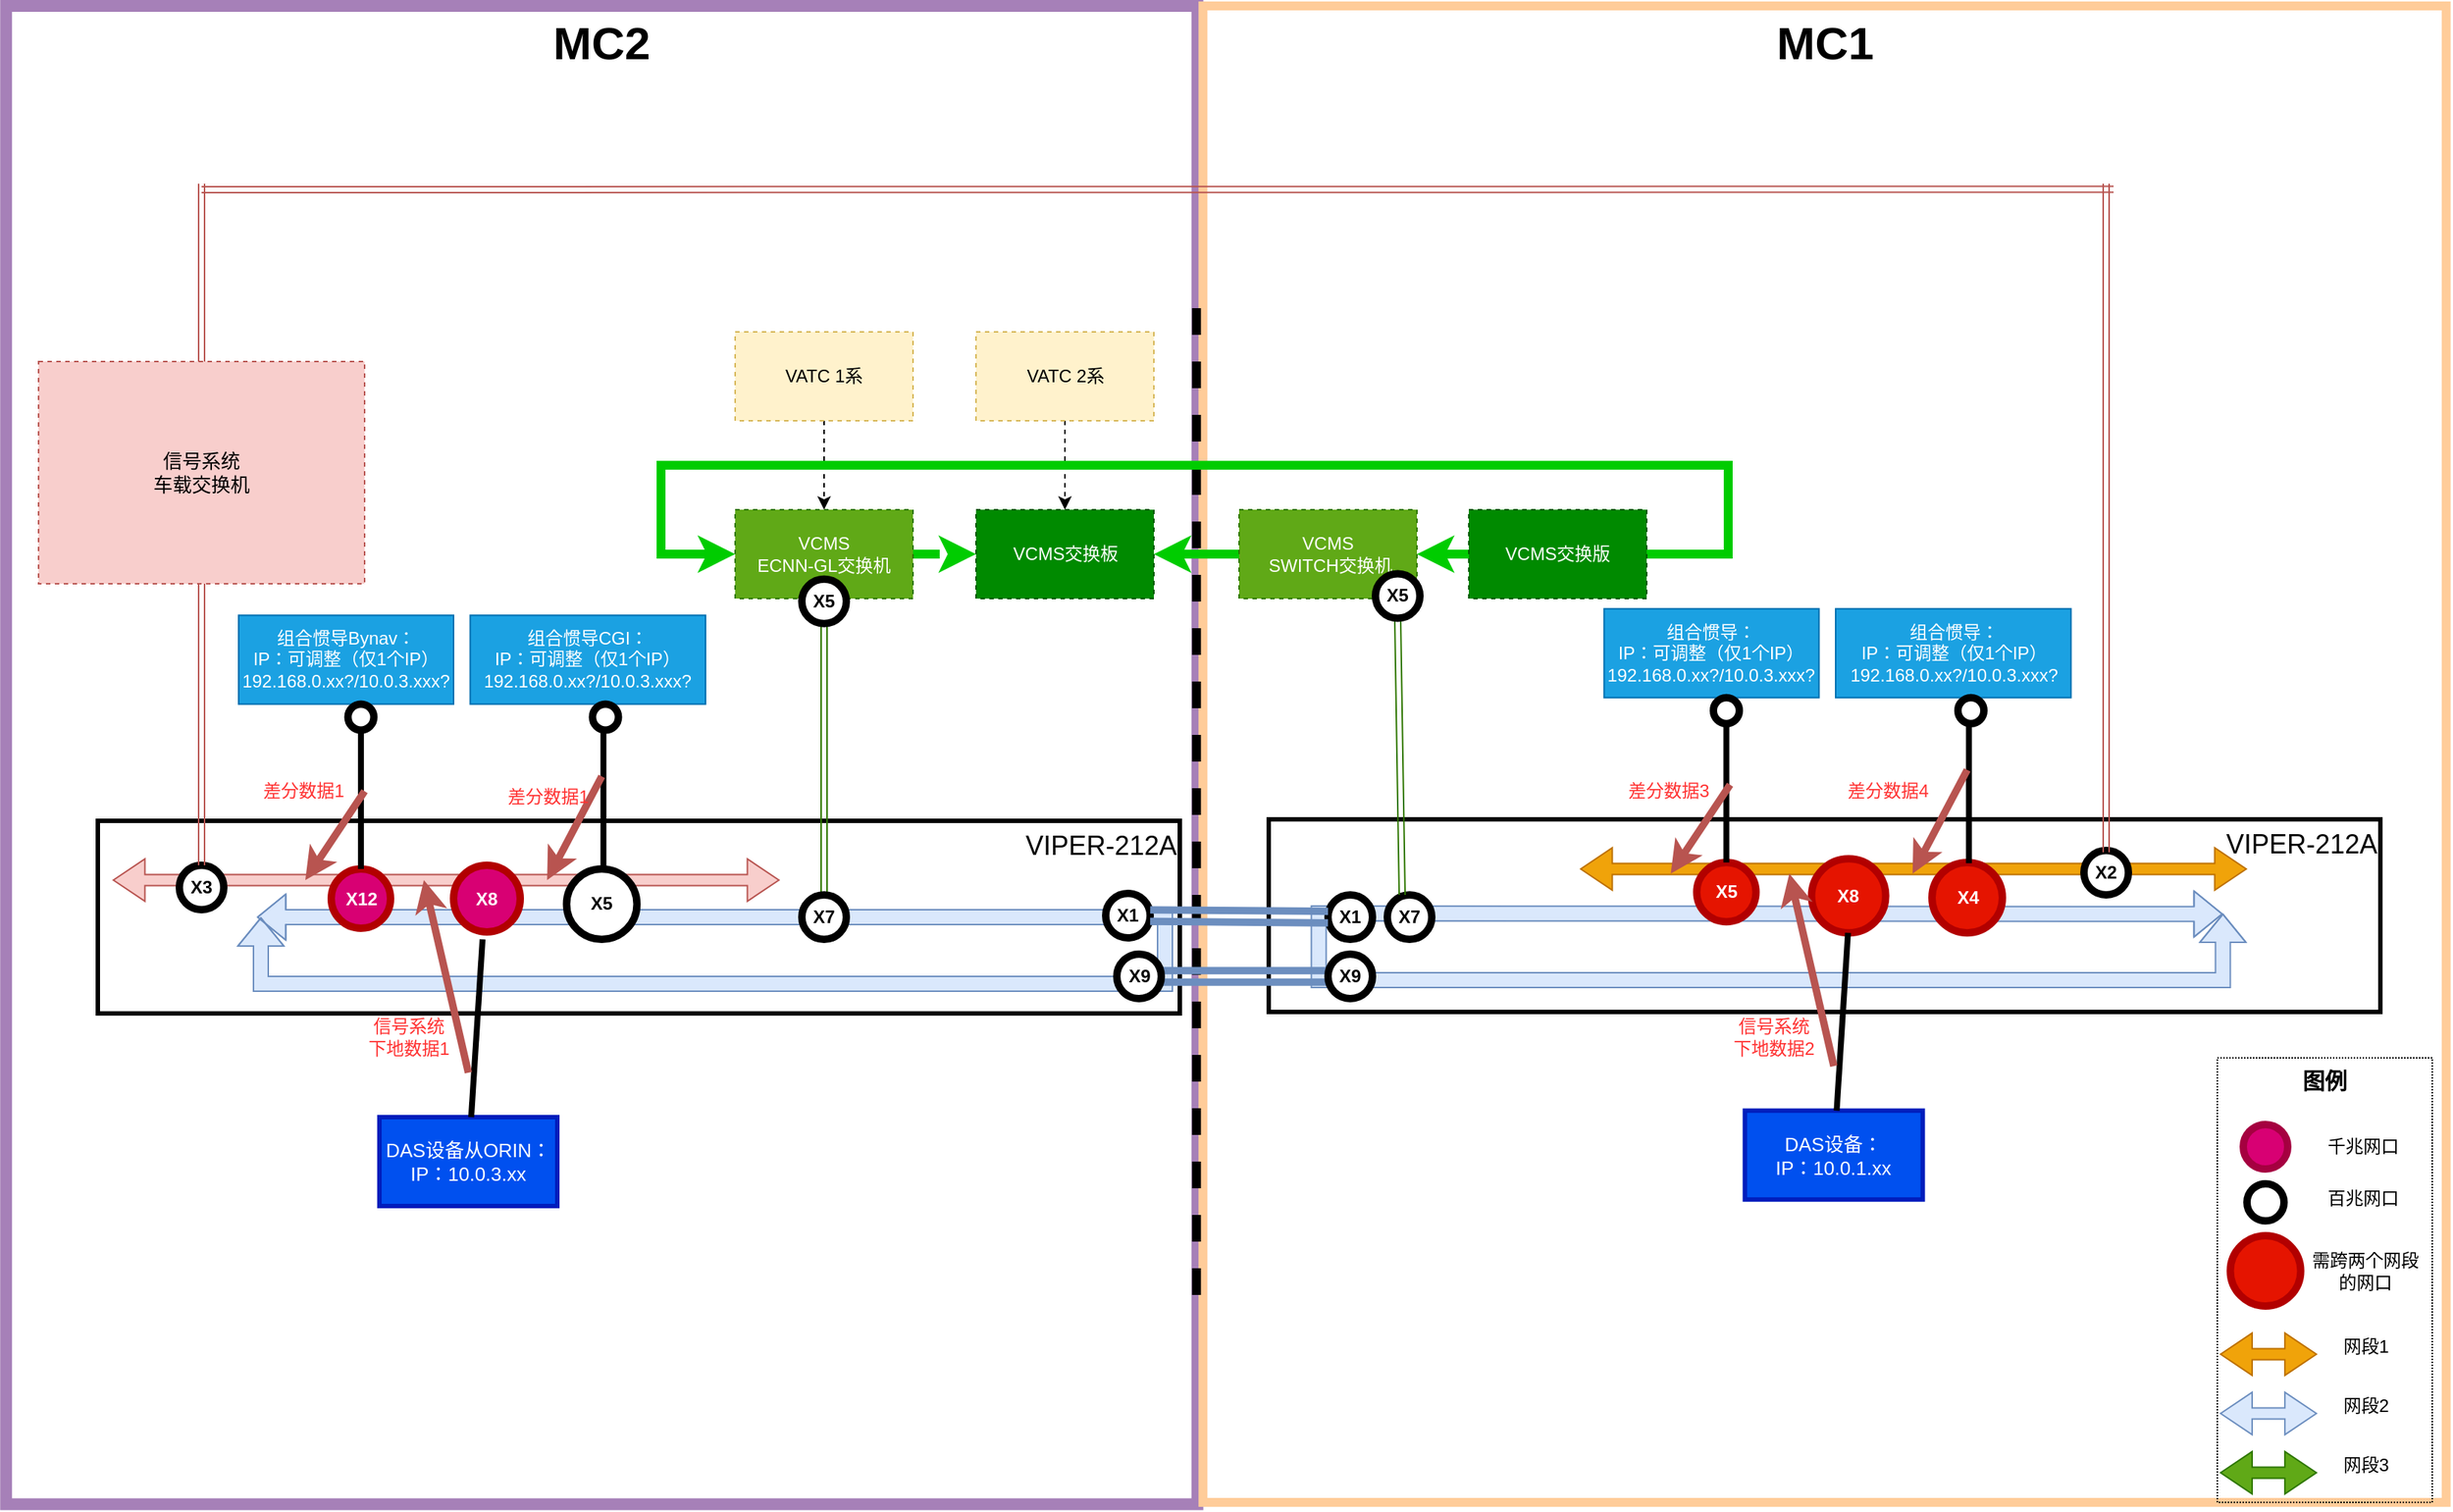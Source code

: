 <mxfile version="24.4.13" type="github">
  <diagram name="Page-1" id="gXQe6kUvt1ci6GSDuus0">
    <mxGraphModel dx="3617" dy="1268" grid="1" gridSize="10" guides="1" tooltips="1" connect="1" arrows="1" fold="1" page="1" pageScale="1" pageWidth="827" pageHeight="1169" math="0" shadow="0">
      <root>
        <mxCell id="0" />
        <mxCell id="1" parent="0" />
        <mxCell id="jGMOLD6ypz5nmFyFvWFf-1" value="MC2" style="text;align=center;html=1;verticalAlign=top;whiteSpace=wrap;rounded=0;fontSize=31;fontStyle=1;strokeWidth=8;fillColor=default;strokeColor=#A680B8;" vertex="1" parent="1">
          <mxGeometry x="-301.88" y="620" width="803.75" height="1011.25" as="geometry" />
        </mxCell>
        <mxCell id="jGMOLD6ypz5nmFyFvWFf-2" value="MC1" style="text;strokeColor=#FFCC99;align=center;fillColor=default;html=1;verticalAlign=top;whiteSpace=wrap;rounded=0;fontSize=31;fontStyle=1;horizontal=1;strokeWidth=6;" vertex="1" parent="1">
          <mxGeometry x="505.63" y="620" width="838.75" height="1010" as="geometry" />
        </mxCell>
        <mxCell id="jGMOLD6ypz5nmFyFvWFf-3" style="edgeStyle=orthogonalEdgeStyle;rounded=0;orthogonalLoop=1;jettySize=auto;html=1;exitX=0.5;exitY=1;exitDx=0;exitDy=0;entryX=0.5;entryY=0;entryDx=0;entryDy=0;dashed=1;" edge="1" parent="1" source="jGMOLD6ypz5nmFyFvWFf-4" target="jGMOLD6ypz5nmFyFvWFf-8">
          <mxGeometry relative="1" as="geometry" />
        </mxCell>
        <mxCell id="jGMOLD6ypz5nmFyFvWFf-4" value="VATC 1系" style="rounded=0;whiteSpace=wrap;html=1;fillColor=#fff2cc;strokeColor=#d6b656;dashed=1;" vertex="1" parent="1">
          <mxGeometry x="190" y="840" width="120" height="60" as="geometry" />
        </mxCell>
        <mxCell id="jGMOLD6ypz5nmFyFvWFf-5" style="edgeStyle=orthogonalEdgeStyle;rounded=0;orthogonalLoop=1;jettySize=auto;html=1;exitX=0.5;exitY=1;exitDx=0;exitDy=0;dashed=1;" edge="1" parent="1" source="jGMOLD6ypz5nmFyFvWFf-6" target="jGMOLD6ypz5nmFyFvWFf-9">
          <mxGeometry relative="1" as="geometry" />
        </mxCell>
        <mxCell id="jGMOLD6ypz5nmFyFvWFf-6" value="VATC 2系" style="rounded=0;whiteSpace=wrap;html=1;fillColor=#fff2cc;strokeColor=#d6b656;dashed=1;" vertex="1" parent="1">
          <mxGeometry x="352.5" y="840" width="120" height="60" as="geometry" />
        </mxCell>
        <mxCell id="jGMOLD6ypz5nmFyFvWFf-7" style="edgeStyle=orthogonalEdgeStyle;rounded=0;orthogonalLoop=1;jettySize=auto;html=1;exitX=1;exitY=0.5;exitDx=0;exitDy=0;entryX=0;entryY=0.5;entryDx=0;entryDy=0;dashed=1;strokeColor=#00CC00;strokeWidth=6;" edge="1" parent="1" source="jGMOLD6ypz5nmFyFvWFf-8" target="jGMOLD6ypz5nmFyFvWFf-9">
          <mxGeometry relative="1" as="geometry" />
        </mxCell>
        <mxCell id="jGMOLD6ypz5nmFyFvWFf-8" value="VCMS&lt;br&gt;ECNN-GL交换机" style="rounded=0;whiteSpace=wrap;html=1;fillColor=#60a917;strokeColor=#2D7600;dashed=1;fontColor=#ffffff;" vertex="1" parent="1">
          <mxGeometry x="190" y="960" width="120" height="60" as="geometry" />
        </mxCell>
        <mxCell id="jGMOLD6ypz5nmFyFvWFf-9" value="VCMS交换板" style="rounded=0;whiteSpace=wrap;html=1;fillColor=#008a00;strokeColor=#005700;dashed=1;fontColor=#ffffff;" vertex="1" parent="1">
          <mxGeometry x="352.5" y="960" width="120" height="60" as="geometry" />
        </mxCell>
        <mxCell id="jGMOLD6ypz5nmFyFvWFf-12" value="" style="endArrow=none;dashed=1;html=1;rounded=0;fontStyle=1;fontSize=20;strokeWidth=6;" edge="1" parent="1">
          <mxGeometry width="50" height="50" relative="1" as="geometry">
            <mxPoint x="501.25" y="1490" as="sourcePoint" />
            <mxPoint x="501.25" y="810" as="targetPoint" />
          </mxGeometry>
        </mxCell>
        <mxCell id="jGMOLD6ypz5nmFyFvWFf-13" value="&lt;font style=&quot;font-size: 18px;&quot;&gt;VIPER-212A&lt;/font&gt;" style="rounded=0;whiteSpace=wrap;html=1;fontSize=13;strokeWidth=3;verticalAlign=top;align=right;" vertex="1" parent="1">
          <mxGeometry x="-240" y="1170" width="730" height="130" as="geometry" />
        </mxCell>
        <mxCell id="jGMOLD6ypz5nmFyFvWFf-15" value="" style="endArrow=classic;html=1;rounded=0;fillColor=#60a917;strokeColor=#2D7600;shape=link;exitX=0.5;exitY=1;exitDx=0;exitDy=0;entryX=0.5;entryY=0;entryDx=0;entryDy=0;" edge="1" parent="1" source="jGMOLD6ypz5nmFyFvWFf-8" target="jGMOLD6ypz5nmFyFvWFf-26">
          <mxGeometry width="50" height="50" relative="1" as="geometry">
            <mxPoint x="267.5" y="1380" as="sourcePoint" />
            <mxPoint x="280" y="1240" as="targetPoint" />
            <Array as="points">
              <mxPoint x="250" y="1120" />
            </Array>
          </mxGeometry>
        </mxCell>
        <mxCell id="jGMOLD6ypz5nmFyFvWFf-19" value="DAS设备从ORIN：&lt;br&gt;IP：10.0.3.xx" style="rounded=0;whiteSpace=wrap;html=1;fontSize=13;fillColor=#0050ef;strokeColor=#001DBC;strokeWidth=3;fontColor=#ffffff;" vertex="1" parent="1">
          <mxGeometry x="-50" y="1370" width="120" height="60" as="geometry" />
        </mxCell>
        <mxCell id="jGMOLD6ypz5nmFyFvWFf-20" value="" style="shape=flexArrow;endArrow=classic;startArrow=classic;html=1;rounded=0;fillColor=#f8cecc;strokeColor=#b85450;width=7.586;endSize=6.753;startSize=6.753;" edge="1" parent="1">
          <mxGeometry width="100" height="100" relative="1" as="geometry">
            <mxPoint x="220" y="1210" as="sourcePoint" />
            <mxPoint x="-230" y="1210" as="targetPoint" />
          </mxGeometry>
        </mxCell>
        <mxCell id="jGMOLD6ypz5nmFyFvWFf-21" value="信号系统&lt;div&gt;车载交换机&lt;/div&gt;" style="rounded=0;whiteSpace=wrap;html=1;fillColor=#f8cecc;strokeColor=#b85450;fontSize=13;dashed=1;" vertex="1" parent="1">
          <mxGeometry x="-280" y="860" width="220" height="150" as="geometry" />
        </mxCell>
        <mxCell id="jGMOLD6ypz5nmFyFvWFf-22" value="X3" style="ellipse;whiteSpace=wrap;html=1;aspect=fixed;fontStyle=1;strokeWidth=5;" vertex="1" parent="1">
          <mxGeometry x="-185" y="1200" width="30" height="30" as="geometry" />
        </mxCell>
        <mxCell id="jGMOLD6ypz5nmFyFvWFf-24" value="组合惯导Bynav：&lt;br&gt;IP：可调整（仅1个IP）&lt;br&gt;192.168.0.xx?/10.0.3.xxx?" style="rounded=0;whiteSpace=wrap;html=1;fillColor=#1ba1e2;fontColor=#ffffff;strokeColor=#006EAF;" vertex="1" parent="1">
          <mxGeometry x="-145" y="1031.25" width="145" height="60" as="geometry" />
        </mxCell>
        <mxCell id="jGMOLD6ypz5nmFyFvWFf-25" value="" style="shape=flexArrow;endArrow=classic;startArrow=classic;html=1;rounded=0;strokeColor=#6c8ebf;fillColor=#dae8fc;exitX=0.147;exitY=0.5;exitDx=0;exitDy=0;exitPerimeter=0;" edge="1" parent="1" source="jGMOLD6ypz5nmFyFvWFf-13">
          <mxGeometry width="100" height="100" relative="1" as="geometry">
            <mxPoint x="-50" y="1235" as="sourcePoint" />
            <mxPoint x="-130" y="1235" as="targetPoint" />
            <Array as="points">
              <mxPoint x="480" y="1235" />
              <mxPoint x="480" y="1280" />
              <mxPoint x="-130" y="1280" />
            </Array>
          </mxGeometry>
        </mxCell>
        <mxCell id="jGMOLD6ypz5nmFyFvWFf-26" value="X7" style="ellipse;whiteSpace=wrap;html=1;aspect=fixed;fontStyle=1;strokeWidth=5;fillColor=default;fontColor=default;strokeColor=default;" vertex="1" parent="1">
          <mxGeometry x="235" y="1220" width="30" height="30" as="geometry" />
        </mxCell>
        <mxCell id="jGMOLD6ypz5nmFyFvWFf-28" value="X12" style="ellipse;whiteSpace=wrap;html=1;aspect=fixed;fontStyle=1;strokeWidth=5;fillColor=#d80073;fontColor=#ffffff;strokeColor=#B20000;" vertex="1" parent="1">
          <mxGeometry x="-82.5" y="1202.5" width="40" height="40" as="geometry" />
        </mxCell>
        <mxCell id="jGMOLD6ypz5nmFyFvWFf-29" value="" style="ellipse;whiteSpace=wrap;html=1;aspect=fixed;fontStyle=1;strokeWidth=5;" vertex="1" parent="1">
          <mxGeometry x="-71.25" y="1091.25" width="17.5" height="17.5" as="geometry" />
        </mxCell>
        <mxCell id="jGMOLD6ypz5nmFyFvWFf-30" value="组合惯导CGI：&lt;br&gt;IP：可调整（仅1个IP）&lt;br&gt;192.168.0.xx?/10.0.3.xxx?" style="rounded=0;whiteSpace=wrap;html=1;fillColor=#1ba1e2;fontColor=#ffffff;strokeColor=#006EAF;" vertex="1" parent="1">
          <mxGeometry x="11.25" y="1031.25" width="158.75" height="60" as="geometry" />
        </mxCell>
        <mxCell id="jGMOLD6ypz5nmFyFvWFf-31" value="" style="edgeStyle=orthogonalEdgeStyle;rounded=0;orthogonalLoop=1;jettySize=auto;html=1;" edge="1" parent="1" source="jGMOLD6ypz5nmFyFvWFf-32" target="jGMOLD6ypz5nmFyFvWFf-30">
          <mxGeometry relative="1" as="geometry">
            <Array as="points">
              <mxPoint x="91" y="1071" />
              <mxPoint x="91" y="1071" />
            </Array>
          </mxGeometry>
        </mxCell>
        <mxCell id="jGMOLD6ypz5nmFyFvWFf-32" value="" style="ellipse;whiteSpace=wrap;html=1;aspect=fixed;fontStyle=1;strokeWidth=5;" vertex="1" parent="1">
          <mxGeometry x="93.75" y="1091.25" width="17.5" height="17.5" as="geometry" />
        </mxCell>
        <mxCell id="jGMOLD6ypz5nmFyFvWFf-33" value="&lt;font color=&quot;#000000&quot;&gt;X5&lt;/font&gt;" style="ellipse;whiteSpace=wrap;html=1;aspect=fixed;fontStyle=1;strokeWidth=5;fillColor=#FFFFFF;fontColor=#ffffff;strokeColor=#000000;" vertex="1" parent="1">
          <mxGeometry x="76.25" y="1202.5" width="47.5" height="47.5" as="geometry" />
        </mxCell>
        <mxCell id="jGMOLD6ypz5nmFyFvWFf-34" style="edgeStyle=orthogonalEdgeStyle;rounded=0;orthogonalLoop=1;jettySize=auto;html=1;exitX=0;exitY=0.5;exitDx=0;exitDy=0;entryX=1;entryY=0.5;entryDx=0;entryDy=0;strokeColor=#00CC00;strokeWidth=6;" edge="1" parent="1" source="jGMOLD6ypz5nmFyFvWFf-35" target="jGMOLD6ypz5nmFyFvWFf-9">
          <mxGeometry relative="1" as="geometry" />
        </mxCell>
        <mxCell id="jGMOLD6ypz5nmFyFvWFf-35" value="VCMS&lt;br&gt;&amp;nbsp;SWITCH交换机" style="rounded=0;whiteSpace=wrap;html=1;fillColor=#60a917;strokeColor=#2D7600;dashed=1;fontColor=#ffffff;" vertex="1" parent="1">
          <mxGeometry x="530" y="960" width="120" height="60" as="geometry" />
        </mxCell>
        <mxCell id="jGMOLD6ypz5nmFyFvWFf-36" style="edgeStyle=orthogonalEdgeStyle;rounded=0;orthogonalLoop=1;jettySize=auto;html=1;exitX=0;exitY=0.5;exitDx=0;exitDy=0;strokeColor=#00CC00;strokeWidth=6;" edge="1" parent="1" source="jGMOLD6ypz5nmFyFvWFf-38" target="jGMOLD6ypz5nmFyFvWFf-35">
          <mxGeometry relative="1" as="geometry" />
        </mxCell>
        <mxCell id="jGMOLD6ypz5nmFyFvWFf-37" style="edgeStyle=orthogonalEdgeStyle;rounded=0;orthogonalLoop=1;jettySize=auto;html=1;exitX=1;exitY=0.5;exitDx=0;exitDy=0;entryX=0;entryY=0.5;entryDx=0;entryDy=0;strokeColor=#00CC00;strokeWidth=6;" edge="1" parent="1" source="jGMOLD6ypz5nmFyFvWFf-38" target="jGMOLD6ypz5nmFyFvWFf-8">
          <mxGeometry relative="1" as="geometry">
            <Array as="points">
              <mxPoint x="860" y="990" />
              <mxPoint x="860" y="930" />
              <mxPoint x="140" y="930" />
              <mxPoint x="140" y="990" />
            </Array>
          </mxGeometry>
        </mxCell>
        <mxCell id="jGMOLD6ypz5nmFyFvWFf-38" value="VCMS交换版" style="rounded=0;whiteSpace=wrap;html=1;fillColor=#008a00;strokeColor=#005700;dashed=1;fontColor=#ffffff;" vertex="1" parent="1">
          <mxGeometry x="685" y="960" width="120" height="60" as="geometry" />
        </mxCell>
        <mxCell id="jGMOLD6ypz5nmFyFvWFf-41" value="X1" style="ellipse;whiteSpace=wrap;html=1;aspect=fixed;fontStyle=1;strokeWidth=5;fillColor=default;fontColor=default;strokeColor=default;align=center;verticalAlign=middle;fontFamily=Helvetica;fontSize=12;" vertex="1" parent="1">
          <mxGeometry x="440" y="1219" width="30" height="30" as="geometry" />
        </mxCell>
        <mxCell id="jGMOLD6ypz5nmFyFvWFf-42" value="&lt;font style=&quot;font-size: 18px;&quot;&gt;VIPER-212A&lt;/font&gt;" style="rounded=0;whiteSpace=wrap;html=1;fontSize=13;strokeWidth=3;verticalAlign=top;direction=west;align=right;" vertex="1" parent="1">
          <mxGeometry x="550" y="1169" width="750" height="130" as="geometry" />
        </mxCell>
        <mxCell id="jGMOLD6ypz5nmFyFvWFf-47" value="" style="shape=flexArrow;endArrow=classic;startArrow=classic;html=1;rounded=0;fillColor=#f0a30a;strokeColor=#BD7000;width=7.586;endSize=6.753;startSize=6.753;" edge="1" parent="1">
          <mxGeometry width="100" height="100" relative="1" as="geometry">
            <mxPoint x="1210" y="1202.5" as="sourcePoint" />
            <mxPoint x="760" y="1202.5" as="targetPoint" />
          </mxGeometry>
        </mxCell>
        <mxCell id="jGMOLD6ypz5nmFyFvWFf-48" value="X2" style="ellipse;whiteSpace=wrap;html=1;aspect=fixed;fontStyle=1;strokeWidth=5;direction=west;" vertex="1" parent="1">
          <mxGeometry x="1100" y="1190" width="30" height="30" as="geometry" />
        </mxCell>
        <mxCell id="jGMOLD6ypz5nmFyFvWFf-49" value="" style="shape=flexArrow;endArrow=classic;startArrow=classic;html=1;rounded=0;strokeColor=#6c8ebf;fillColor=#dae8fc;entryX=0.147;entryY=0.5;entryDx=0;entryDy=0;entryPerimeter=0;" edge="1" parent="1">
          <mxGeometry width="100" height="100" relative="1" as="geometry">
            <mxPoint x="1193.75" y="1232.92" as="sourcePoint" />
            <mxPoint x="1193.75" y="1232.5" as="targetPoint" />
            <Array as="points">
              <mxPoint x="583.75" y="1232.5" />
              <mxPoint x="583.75" y="1277.5" />
              <mxPoint x="1193.75" y="1277.5" />
            </Array>
          </mxGeometry>
        </mxCell>
        <mxCell id="jGMOLD6ypz5nmFyFvWFf-50" value="X7" style="ellipse;whiteSpace=wrap;html=1;aspect=fixed;fontStyle=1;strokeWidth=5;fillColor=default;fontColor=default;strokeColor=default;direction=west;" vertex="1" parent="1">
          <mxGeometry x="630" y="1220" width="30" height="30" as="geometry" />
        </mxCell>
        <mxCell id="jGMOLD6ypz5nmFyFvWFf-51" value="X1" style="ellipse;whiteSpace=wrap;html=1;aspect=fixed;fontStyle=1;strokeWidth=5;fillColor=default;fontColor=default;strokeColor=default;direction=west;align=center;verticalAlign=middle;fontFamily=Helvetica;fontSize=12;" vertex="1" parent="1">
          <mxGeometry x="590" y="1220" width="30" height="30" as="geometry" />
        </mxCell>
        <mxCell id="jGMOLD6ypz5nmFyFvWFf-53" value="" style="endArrow=classic;html=1;rounded=0;fillColor=#f8cecc;strokeColor=#b85450;shape=link;exitX=0.5;exitY=0;exitDx=0;exitDy=0;" edge="1" parent="1">
          <mxGeometry width="50" height="50" relative="1" as="geometry">
            <mxPoint x="1115" y="1191.25" as="sourcePoint" />
            <mxPoint x="1115" y="740" as="targetPoint" />
          </mxGeometry>
        </mxCell>
        <mxCell id="jGMOLD6ypz5nmFyFvWFf-54" value="" style="endArrow=classic;html=1;rounded=0;fillColor=#60a917;strokeColor=#2D7600;shape=link;exitX=0.5;exitY=1;exitDx=0;exitDy=0;entryX=0.5;entryY=0;entryDx=0;entryDy=0;" edge="1" parent="1" source="jGMOLD6ypz5nmFyFvWFf-127">
          <mxGeometry width="50" height="50" relative="1" as="geometry">
            <mxPoint x="640" y="1020" as="sourcePoint" />
            <mxPoint x="640" y="1220" as="targetPoint" />
          </mxGeometry>
        </mxCell>
        <mxCell id="jGMOLD6ypz5nmFyFvWFf-58" value="" style="endArrow=classic;html=1;rounded=0;fillColor=#dae8fc;strokeColor=#6c8ebf;shape=link;exitX=1;exitY=0.5;exitDx=0;exitDy=0;entryX=1;entryY=0.5;entryDx=0;entryDy=0;strokeWidth=5;width=3.846;" edge="1" parent="1" source="jGMOLD6ypz5nmFyFvWFf-41" target="jGMOLD6ypz5nmFyFvWFf-51">
          <mxGeometry width="50" height="50" relative="1" as="geometry">
            <mxPoint x="420" y="1040" as="sourcePoint" />
            <mxPoint x="420" y="1240" as="targetPoint" />
            <Array as="points" />
          </mxGeometry>
        </mxCell>
        <mxCell id="jGMOLD6ypz5nmFyFvWFf-75" value="" style="endArrow=classic;html=1;rounded=0;fillColor=#dae8fc;strokeColor=#6c8ebf;shape=link;exitX=1;exitY=0.5;exitDx=0;exitDy=0;entryX=0;entryY=0.5;entryDx=0;entryDy=0;strokeWidth=5;width=3.846;" edge="1" parent="1" source="jGMOLD6ypz5nmFyFvWFf-76" target="jGMOLD6ypz5nmFyFvWFf-77">
          <mxGeometry width="50" height="50" relative="1" as="geometry">
            <mxPoint x="454" y="1274.5" as="sourcePoint" />
            <mxPoint x="630" y="1275.5" as="targetPoint" />
            <Array as="points" />
          </mxGeometry>
        </mxCell>
        <mxCell id="jGMOLD6ypz5nmFyFvWFf-76" value="X9" style="ellipse;whiteSpace=wrap;html=1;aspect=fixed;fontStyle=1;strokeWidth=5;fillColor=default;fontColor=default;strokeColor=default;" vertex="1" parent="1">
          <mxGeometry x="447.5" y="1260" width="30" height="30" as="geometry" />
        </mxCell>
        <mxCell id="jGMOLD6ypz5nmFyFvWFf-77" value="X9" style="ellipse;whiteSpace=wrap;html=1;aspect=fixed;fontStyle=1;strokeWidth=5;fillColor=default;fontColor=default;strokeColor=default;" vertex="1" parent="1">
          <mxGeometry x="590" y="1260" width="30" height="30" as="geometry" />
        </mxCell>
        <mxCell id="jGMOLD6ypz5nmFyFvWFf-78" value="X8" style="ellipse;whiteSpace=wrap;html=1;aspect=fixed;fontStyle=1;strokeWidth=5;fillColor=#d80073;fontColor=#ffffff;strokeColor=#B20000;align=center;verticalAlign=middle;fontFamily=Helvetica;fontSize=12;" vertex="1" parent="1">
          <mxGeometry y="1200" width="45" height="45" as="geometry" />
        </mxCell>
        <mxCell id="jGMOLD6ypz5nmFyFvWFf-79" value="" style="endArrow=none;html=1;rounded=0;entryX=0.5;entryY=1;entryDx=0;entryDy=0;strokeWidth=4;" edge="1" parent="1" source="jGMOLD6ypz5nmFyFvWFf-28" target="jGMOLD6ypz5nmFyFvWFf-29">
          <mxGeometry width="50" height="50" relative="1" as="geometry">
            <mxPoint x="280" y="1170" as="sourcePoint" />
            <mxPoint x="-67" y="1100" as="targetPoint" />
          </mxGeometry>
        </mxCell>
        <mxCell id="jGMOLD6ypz5nmFyFvWFf-80" value="" style="endArrow=classic;html=1;rounded=0;fillColor=#f8cecc;strokeColor=#b85450;strokeWidth=5;" edge="1" parent="1">
          <mxGeometry width="50" height="50" relative="1" as="geometry">
            <mxPoint x="-60" y="1150" as="sourcePoint" />
            <mxPoint x="-100" y="1210" as="targetPoint" />
            <Array as="points" />
          </mxGeometry>
        </mxCell>
        <mxCell id="jGMOLD6ypz5nmFyFvWFf-82" value="差分数据1" style="text;html=1;strokeColor=none;fillColor=none;align=center;verticalAlign=middle;whiteSpace=wrap;rounded=0;fontColor=#FF3333;" vertex="1" parent="1">
          <mxGeometry x="-131.25" y="1134.62" width="60" height="30" as="geometry" />
        </mxCell>
        <mxCell id="jGMOLD6ypz5nmFyFvWFf-84" value="" style="endArrow=none;html=1;rounded=0;entryX=0.5;entryY=1;entryDx=0;entryDy=0;strokeWidth=4;" edge="1" parent="1">
          <mxGeometry width="50" height="50" relative="1" as="geometry">
            <mxPoint x="101.13" y="1203" as="sourcePoint" />
            <mxPoint x="101.13" y="1109" as="targetPoint" />
          </mxGeometry>
        </mxCell>
        <mxCell id="jGMOLD6ypz5nmFyFvWFf-85" value="" style="endArrow=classic;html=1;rounded=0;fillColor=#f8cecc;strokeColor=#b85450;strokeWidth=5;" edge="1" parent="1">
          <mxGeometry width="50" height="50" relative="1" as="geometry">
            <mxPoint x="100" y="1140" as="sourcePoint" />
            <mxPoint x="63.13" y="1210" as="targetPoint" />
            <Array as="points" />
          </mxGeometry>
        </mxCell>
        <mxCell id="jGMOLD6ypz5nmFyFvWFf-87" value="差分数据1" style="text;html=1;strokeColor=none;fillColor=none;align=center;verticalAlign=middle;whiteSpace=wrap;rounded=0;fontColor=#FF3333;" vertex="1" parent="1">
          <mxGeometry x="33.75" y="1139" width="60" height="30" as="geometry" />
        </mxCell>
        <mxCell id="jGMOLD6ypz5nmFyFvWFf-89" value="" style="endArrow=none;html=1;rounded=0;entryX=0.5;entryY=1;entryDx=0;entryDy=0;strokeWidth=4;" edge="1" parent="1" source="jGMOLD6ypz5nmFyFvWFf-19">
          <mxGeometry width="50" height="50" relative="1" as="geometry">
            <mxPoint x="19.57" y="1344" as="sourcePoint" />
            <mxPoint x="19.57" y="1250" as="targetPoint" />
          </mxGeometry>
        </mxCell>
        <mxCell id="jGMOLD6ypz5nmFyFvWFf-91" value="" style="endArrow=classic;html=1;rounded=0;fillColor=#f8cecc;strokeColor=#b85450;strokeWidth=5;" edge="1" parent="1">
          <mxGeometry width="50" height="50" relative="1" as="geometry">
            <mxPoint x="10" y="1340" as="sourcePoint" />
            <mxPoint x="-20" y="1210" as="targetPoint" />
            <Array as="points" />
          </mxGeometry>
        </mxCell>
        <mxCell id="jGMOLD6ypz5nmFyFvWFf-92" value="信号系统下地数据1" style="text;html=1;strokeColor=none;fillColor=none;align=center;verticalAlign=middle;whiteSpace=wrap;rounded=0;fontColor=#FF3333;" vertex="1" parent="1">
          <mxGeometry x="-60" y="1301" width="60" height="30" as="geometry" />
        </mxCell>
        <mxCell id="jGMOLD6ypz5nmFyFvWFf-94" value="DAS设备：&lt;br&gt;IP：10.0.1.xx" style="rounded=0;whiteSpace=wrap;html=1;fontSize=13;fillColor=#0050ef;strokeColor=#001DBC;strokeWidth=3;fontColor=#ffffff;" vertex="1" parent="1">
          <mxGeometry x="871.25" y="1365.62" width="120" height="60" as="geometry" />
        </mxCell>
        <mxCell id="jGMOLD6ypz5nmFyFvWFf-95" value="组合惯导：&lt;br&gt;IP：可调整（仅1个IP）&lt;br&gt;192.168.0.xx?/10.0.3.xxx?" style="rounded=0;whiteSpace=wrap;html=1;fillColor=#1ba1e2;fontColor=#ffffff;strokeColor=#006EAF;" vertex="1" parent="1">
          <mxGeometry x="776.25" y="1026.87" width="145" height="60" as="geometry" />
        </mxCell>
        <mxCell id="jGMOLD6ypz5nmFyFvWFf-96" value="X5" style="ellipse;whiteSpace=wrap;html=1;aspect=fixed;fontStyle=1;strokeWidth=5;fillColor=#e51400;fontColor=#ffffff;strokeColor=#B20000;" vertex="1" parent="1">
          <mxGeometry x="838.75" y="1198.12" width="40" height="40" as="geometry" />
        </mxCell>
        <mxCell id="jGMOLD6ypz5nmFyFvWFf-97" value="" style="ellipse;whiteSpace=wrap;html=1;aspect=fixed;fontStyle=1;strokeWidth=5;" vertex="1" parent="1">
          <mxGeometry x="850" y="1086.87" width="17.5" height="17.5" as="geometry" />
        </mxCell>
        <mxCell id="jGMOLD6ypz5nmFyFvWFf-98" value="组合惯导：&lt;br&gt;IP：可调整（仅1个IP）&lt;br&gt;192.168.0.xx?/10.0.3.xxx?" style="rounded=0;whiteSpace=wrap;html=1;fillColor=#1ba1e2;fontColor=#ffffff;strokeColor=#006EAF;" vertex="1" parent="1">
          <mxGeometry x="932.5" y="1026.87" width="158.75" height="60" as="geometry" />
        </mxCell>
        <mxCell id="jGMOLD6ypz5nmFyFvWFf-99" value="" style="edgeStyle=orthogonalEdgeStyle;rounded=0;orthogonalLoop=1;jettySize=auto;html=1;" edge="1" parent="1" source="jGMOLD6ypz5nmFyFvWFf-100" target="jGMOLD6ypz5nmFyFvWFf-98">
          <mxGeometry relative="1" as="geometry">
            <Array as="points">
              <mxPoint x="1012.25" y="1066.62" />
              <mxPoint x="1012.25" y="1066.62" />
            </Array>
          </mxGeometry>
        </mxCell>
        <mxCell id="jGMOLD6ypz5nmFyFvWFf-100" value="" style="ellipse;whiteSpace=wrap;html=1;aspect=fixed;fontStyle=1;strokeWidth=5;" vertex="1" parent="1">
          <mxGeometry x="1015" y="1086.87" width="17.5" height="17.5" as="geometry" />
        </mxCell>
        <mxCell id="jGMOLD6ypz5nmFyFvWFf-101" value="X4" style="ellipse;whiteSpace=wrap;html=1;aspect=fixed;fontStyle=1;strokeWidth=5;fillColor=#e51400;fontColor=#ffffff;strokeColor=#B20000;" vertex="1" parent="1">
          <mxGeometry x="997.5" y="1198.12" width="47.5" height="47.5" as="geometry" />
        </mxCell>
        <mxCell id="jGMOLD6ypz5nmFyFvWFf-102" value="X8" style="ellipse;whiteSpace=wrap;html=1;aspect=fixed;fontStyle=1;strokeWidth=5;fillColor=#e51400;fontColor=#ffffff;strokeColor=#B20000;" vertex="1" parent="1">
          <mxGeometry x="916.25" y="1195.62" width="50" height="50" as="geometry" />
        </mxCell>
        <mxCell id="jGMOLD6ypz5nmFyFvWFf-103" value="" style="endArrow=none;html=1;rounded=0;entryX=0.5;entryY=1;entryDx=0;entryDy=0;strokeWidth=4;" edge="1" parent="1" source="jGMOLD6ypz5nmFyFvWFf-96" target="jGMOLD6ypz5nmFyFvWFf-97">
          <mxGeometry width="50" height="50" relative="1" as="geometry">
            <mxPoint x="1201.25" y="1165.62" as="sourcePoint" />
            <mxPoint x="854.25" y="1095.62" as="targetPoint" />
          </mxGeometry>
        </mxCell>
        <mxCell id="jGMOLD6ypz5nmFyFvWFf-104" value="" style="endArrow=classic;html=1;rounded=0;fillColor=#f8cecc;strokeColor=#b85450;strokeWidth=5;" edge="1" parent="1">
          <mxGeometry width="50" height="50" relative="1" as="geometry">
            <mxPoint x="861.25" y="1145.62" as="sourcePoint" />
            <mxPoint x="821.25" y="1205.62" as="targetPoint" />
            <Array as="points" />
          </mxGeometry>
        </mxCell>
        <mxCell id="jGMOLD6ypz5nmFyFvWFf-106" value="差分数据3" style="text;html=1;strokeColor=none;fillColor=none;align=center;verticalAlign=middle;whiteSpace=wrap;rounded=0;fontColor=#FF3333;" vertex="1" parent="1">
          <mxGeometry x="790" y="1134.62" width="60" height="30" as="geometry" />
        </mxCell>
        <mxCell id="jGMOLD6ypz5nmFyFvWFf-108" value="" style="endArrow=none;html=1;rounded=0;entryX=0.5;entryY=1;entryDx=0;entryDy=0;strokeWidth=4;" edge="1" parent="1">
          <mxGeometry width="50" height="50" relative="1" as="geometry">
            <mxPoint x="1022.38" y="1198.62" as="sourcePoint" />
            <mxPoint x="1022.38" y="1104.62" as="targetPoint" />
          </mxGeometry>
        </mxCell>
        <mxCell id="jGMOLD6ypz5nmFyFvWFf-109" value="" style="endArrow=classic;html=1;rounded=0;fillColor=#f8cecc;strokeColor=#b85450;strokeWidth=5;" edge="1" parent="1">
          <mxGeometry width="50" height="50" relative="1" as="geometry">
            <mxPoint x="1021.25" y="1135.62" as="sourcePoint" />
            <mxPoint x="984.38" y="1205.62" as="targetPoint" />
            <Array as="points" />
          </mxGeometry>
        </mxCell>
        <mxCell id="jGMOLD6ypz5nmFyFvWFf-111" value="差分数据4" style="text;html=1;strokeColor=none;fillColor=none;align=center;verticalAlign=middle;whiteSpace=wrap;rounded=0;fontColor=#FF3333;" vertex="1" parent="1">
          <mxGeometry x="937.5" y="1134.62" width="60" height="30" as="geometry" />
        </mxCell>
        <mxCell id="jGMOLD6ypz5nmFyFvWFf-113" value="" style="endArrow=none;html=1;rounded=0;entryX=0.5;entryY=1;entryDx=0;entryDy=0;strokeWidth=4;" edge="1" parent="1" source="jGMOLD6ypz5nmFyFvWFf-94">
          <mxGeometry width="50" height="50" relative="1" as="geometry">
            <mxPoint x="940.82" y="1339.62" as="sourcePoint" />
            <mxPoint x="940.82" y="1245.62" as="targetPoint" />
          </mxGeometry>
        </mxCell>
        <mxCell id="jGMOLD6ypz5nmFyFvWFf-115" value="" style="endArrow=classic;html=1;rounded=0;fillColor=#f8cecc;strokeColor=#b85450;strokeWidth=5;" edge="1" parent="1">
          <mxGeometry width="50" height="50" relative="1" as="geometry">
            <mxPoint x="931.25" y="1335.62" as="sourcePoint" />
            <mxPoint x="901.25" y="1205.62" as="targetPoint" />
            <Array as="points" />
          </mxGeometry>
        </mxCell>
        <mxCell id="jGMOLD6ypz5nmFyFvWFf-116" value="信号系统下地数据2" style="text;html=1;strokeColor=none;fillColor=none;align=center;verticalAlign=middle;whiteSpace=wrap;rounded=0;fontColor=#FF3333;" vertex="1" parent="1">
          <mxGeometry x="861.25" y="1301" width="60" height="30" as="geometry" />
        </mxCell>
        <mxCell id="jGMOLD6ypz5nmFyFvWFf-123" value="" style="endArrow=classic;html=1;rounded=0;fillColor=#f8cecc;strokeColor=#b85450;shape=link;exitX=0.5;exitY=0;exitDx=0;exitDy=0;" edge="1" parent="1" source="jGMOLD6ypz5nmFyFvWFf-22" target="jGMOLD6ypz5nmFyFvWFf-21">
          <mxGeometry width="50" height="50" relative="1" as="geometry">
            <mxPoint x="-170" y="1200" as="sourcePoint" />
            <mxPoint x="-170" y="1020" as="targetPoint" />
            <Array as="points" />
          </mxGeometry>
        </mxCell>
        <mxCell id="jGMOLD6ypz5nmFyFvWFf-125" value="X5" style="ellipse;whiteSpace=wrap;html=1;aspect=fixed;fontStyle=1;strokeWidth=5;fillColor=default;fontColor=default;strokeColor=default;" vertex="1" parent="1">
          <mxGeometry x="235" y="1006.87" width="30" height="30" as="geometry" />
        </mxCell>
        <mxCell id="jGMOLD6ypz5nmFyFvWFf-126" value="" style="endArrow=classic;html=1;rounded=0;fillColor=#60a917;strokeColor=#2D7600;shape=link;exitX=0.5;exitY=1;exitDx=0;exitDy=0;entryX=0.5;entryY=0;entryDx=0;entryDy=0;" edge="1" parent="1" target="jGMOLD6ypz5nmFyFvWFf-127">
          <mxGeometry width="50" height="50" relative="1" as="geometry">
            <mxPoint x="640" y="1020" as="sourcePoint" />
            <mxPoint x="640" y="1220" as="targetPoint" />
          </mxGeometry>
        </mxCell>
        <mxCell id="jGMOLD6ypz5nmFyFvWFf-127" value="X5" style="ellipse;whiteSpace=wrap;html=1;aspect=fixed;fontStyle=1;strokeWidth=5;fillColor=default;fontColor=default;strokeColor=default;" vertex="1" parent="1">
          <mxGeometry x="622" y="1003.25" width="30" height="30" as="geometry" />
        </mxCell>
        <mxCell id="jGMOLD6ypz5nmFyFvWFf-128" value="&lt;b&gt;&lt;font style=&quot;font-size: 15px;&quot;&gt;图例&lt;/font&gt;&lt;/b&gt;" style="text;strokeColor=default;align=center;fillColor=none;html=1;verticalAlign=top;whiteSpace=wrap;rounded=0;dashed=1;dashPattern=1 1;" vertex="1" parent="1">
          <mxGeometry x="1190" y="1330" width="145" height="300" as="geometry" />
        </mxCell>
        <mxCell id="jGMOLD6ypz5nmFyFvWFf-129" value="" style="ellipse;whiteSpace=wrap;html=1;aspect=fixed;fontStyle=1;strokeWidth=5;fillColor=default;fontColor=default;strokeColor=default;direction=west;" vertex="1" parent="1">
          <mxGeometry x="1210" y="1415" width="25" height="25" as="geometry" />
        </mxCell>
        <mxCell id="jGMOLD6ypz5nmFyFvWFf-130" value="百兆网口" style="text;html=1;strokeColor=none;fillColor=none;align=center;verticalAlign=middle;whiteSpace=wrap;rounded=0;" vertex="1" parent="1">
          <mxGeometry x="1246.25" y="1410" width="85" height="30" as="geometry" />
        </mxCell>
        <mxCell id="jGMOLD6ypz5nmFyFvWFf-131" value="" style="shape=flexArrow;endArrow=classic;startArrow=classic;html=1;rounded=0;fillColor=#f0a30a;strokeColor=#BD7000;width=7.586;endSize=6.753;startSize=6.753;" edge="1" parent="1">
          <mxGeometry width="100" height="100" relative="1" as="geometry">
            <mxPoint x="1257.34" y="1530" as="sourcePoint" />
            <mxPoint x="1191.72" y="1530" as="targetPoint" />
          </mxGeometry>
        </mxCell>
        <mxCell id="jGMOLD6ypz5nmFyFvWFf-132" value="网段1" style="text;html=1;strokeColor=none;fillColor=none;align=center;verticalAlign=middle;whiteSpace=wrap;rounded=0;" vertex="1" parent="1">
          <mxGeometry x="1248.28" y="1510" width="85" height="30" as="geometry" />
        </mxCell>
        <mxCell id="jGMOLD6ypz5nmFyFvWFf-133" value="" style="shape=flexArrow;endArrow=classic;startArrow=classic;html=1;rounded=0;fillColor=#dae8fc;strokeColor=#6c8ebf;width=7.586;endSize=6.753;startSize=6.753;" edge="1" parent="1">
          <mxGeometry width="100" height="100" relative="1" as="geometry">
            <mxPoint x="1257.34" y="1570" as="sourcePoint" />
            <mxPoint x="1191.72" y="1570" as="targetPoint" />
          </mxGeometry>
        </mxCell>
        <mxCell id="jGMOLD6ypz5nmFyFvWFf-134" value="" style="ellipse;whiteSpace=wrap;html=1;aspect=fixed;fontStyle=1;strokeWidth=5;fillColor=#e51400;fontColor=#ffffff;strokeColor=#B20000;" vertex="1" parent="1">
          <mxGeometry x="1198.75" y="1450" width="47.5" height="47.5" as="geometry" />
        </mxCell>
        <mxCell id="jGMOLD6ypz5nmFyFvWFf-135" value="网段2" style="text;html=1;strokeColor=none;fillColor=none;align=center;verticalAlign=middle;whiteSpace=wrap;rounded=0;" vertex="1" parent="1">
          <mxGeometry x="1248.28" y="1550" width="85" height="30" as="geometry" />
        </mxCell>
        <mxCell id="jGMOLD6ypz5nmFyFvWFf-136" value="需跨两个网段的网口" style="text;html=1;strokeColor=none;fillColor=none;align=center;verticalAlign=middle;whiteSpace=wrap;rounded=0;" vertex="1" parent="1">
          <mxGeometry x="1250" y="1458.75" width="80" height="30" as="geometry" />
        </mxCell>
        <mxCell id="jGMOLD6ypz5nmFyFvWFf-137" value="" style="ellipse;whiteSpace=wrap;html=1;aspect=fixed;fontStyle=1;strokeWidth=5;direction=west;fillColor=#d80073;fontColor=#ffffff;strokeColor=#A50040;" vertex="1" parent="1">
          <mxGeometry x="1207.5" y="1375" width="30" height="30" as="geometry" />
        </mxCell>
        <mxCell id="jGMOLD6ypz5nmFyFvWFf-138" value="千兆网口" style="text;html=1;strokeColor=none;fillColor=none;align=center;verticalAlign=middle;whiteSpace=wrap;rounded=0;" vertex="1" parent="1">
          <mxGeometry x="1246.25" y="1375" width="85" height="30" as="geometry" />
        </mxCell>
        <mxCell id="jGMOLD6ypz5nmFyFvWFf-139" value="" style="shape=flexArrow;endArrow=classic;startArrow=classic;html=1;rounded=0;fillColor=#60a917;strokeColor=#2D7600;width=7.586;endSize=6.753;startSize=6.753;" edge="1" parent="1">
          <mxGeometry width="100" height="100" relative="1" as="geometry">
            <mxPoint x="1257.34" y="1610" as="sourcePoint" />
            <mxPoint x="1191.72" y="1610" as="targetPoint" />
          </mxGeometry>
        </mxCell>
        <mxCell id="jGMOLD6ypz5nmFyFvWFf-140" value="网段3" style="text;html=1;strokeColor=none;fillColor=none;align=center;verticalAlign=middle;whiteSpace=wrap;rounded=0;" vertex="1" parent="1">
          <mxGeometry x="1248.28" y="1590" width="85" height="30" as="geometry" />
        </mxCell>
        <mxCell id="jGMOLD6ypz5nmFyFvWFf-141" value="" style="endArrow=classic;html=1;rounded=0;fillColor=#f8cecc;strokeColor=#b85450;shape=link;" edge="1" parent="1">
          <mxGeometry width="50" height="50" relative="1" as="geometry">
            <mxPoint x="-170" y="744" as="sourcePoint" />
            <mxPoint x="1120" y="743.75" as="targetPoint" />
          </mxGeometry>
        </mxCell>
        <mxCell id="jGMOLD6ypz5nmFyFvWFf-142" value="" style="endArrow=classic;html=1;rounded=0;fillColor=#f8cecc;strokeColor=#b85450;shape=link;exitX=0.5;exitY=0;exitDx=0;exitDy=0;" edge="1" parent="1" source="jGMOLD6ypz5nmFyFvWFf-21">
          <mxGeometry width="50" height="50" relative="1" as="geometry">
            <mxPoint x="-185" y="1190" as="sourcePoint" />
            <mxPoint x="-170" y="740" as="targetPoint" />
          </mxGeometry>
        </mxCell>
      </root>
    </mxGraphModel>
  </diagram>
</mxfile>
